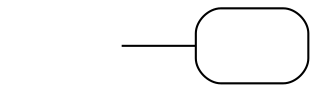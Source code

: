 digraph G { 

                graph [fontname = "STIX Two Math"];
                 node [fontname = "STIX Two Math"];
                 edge [fontname = "STIX Two Math"];
                rankdir=LR;
   node1 [shape="box",style="rounded",label=""];
   
   node2 [shape="none",label=""];
   
   node2->node1 [arrowhead="none"];
   }